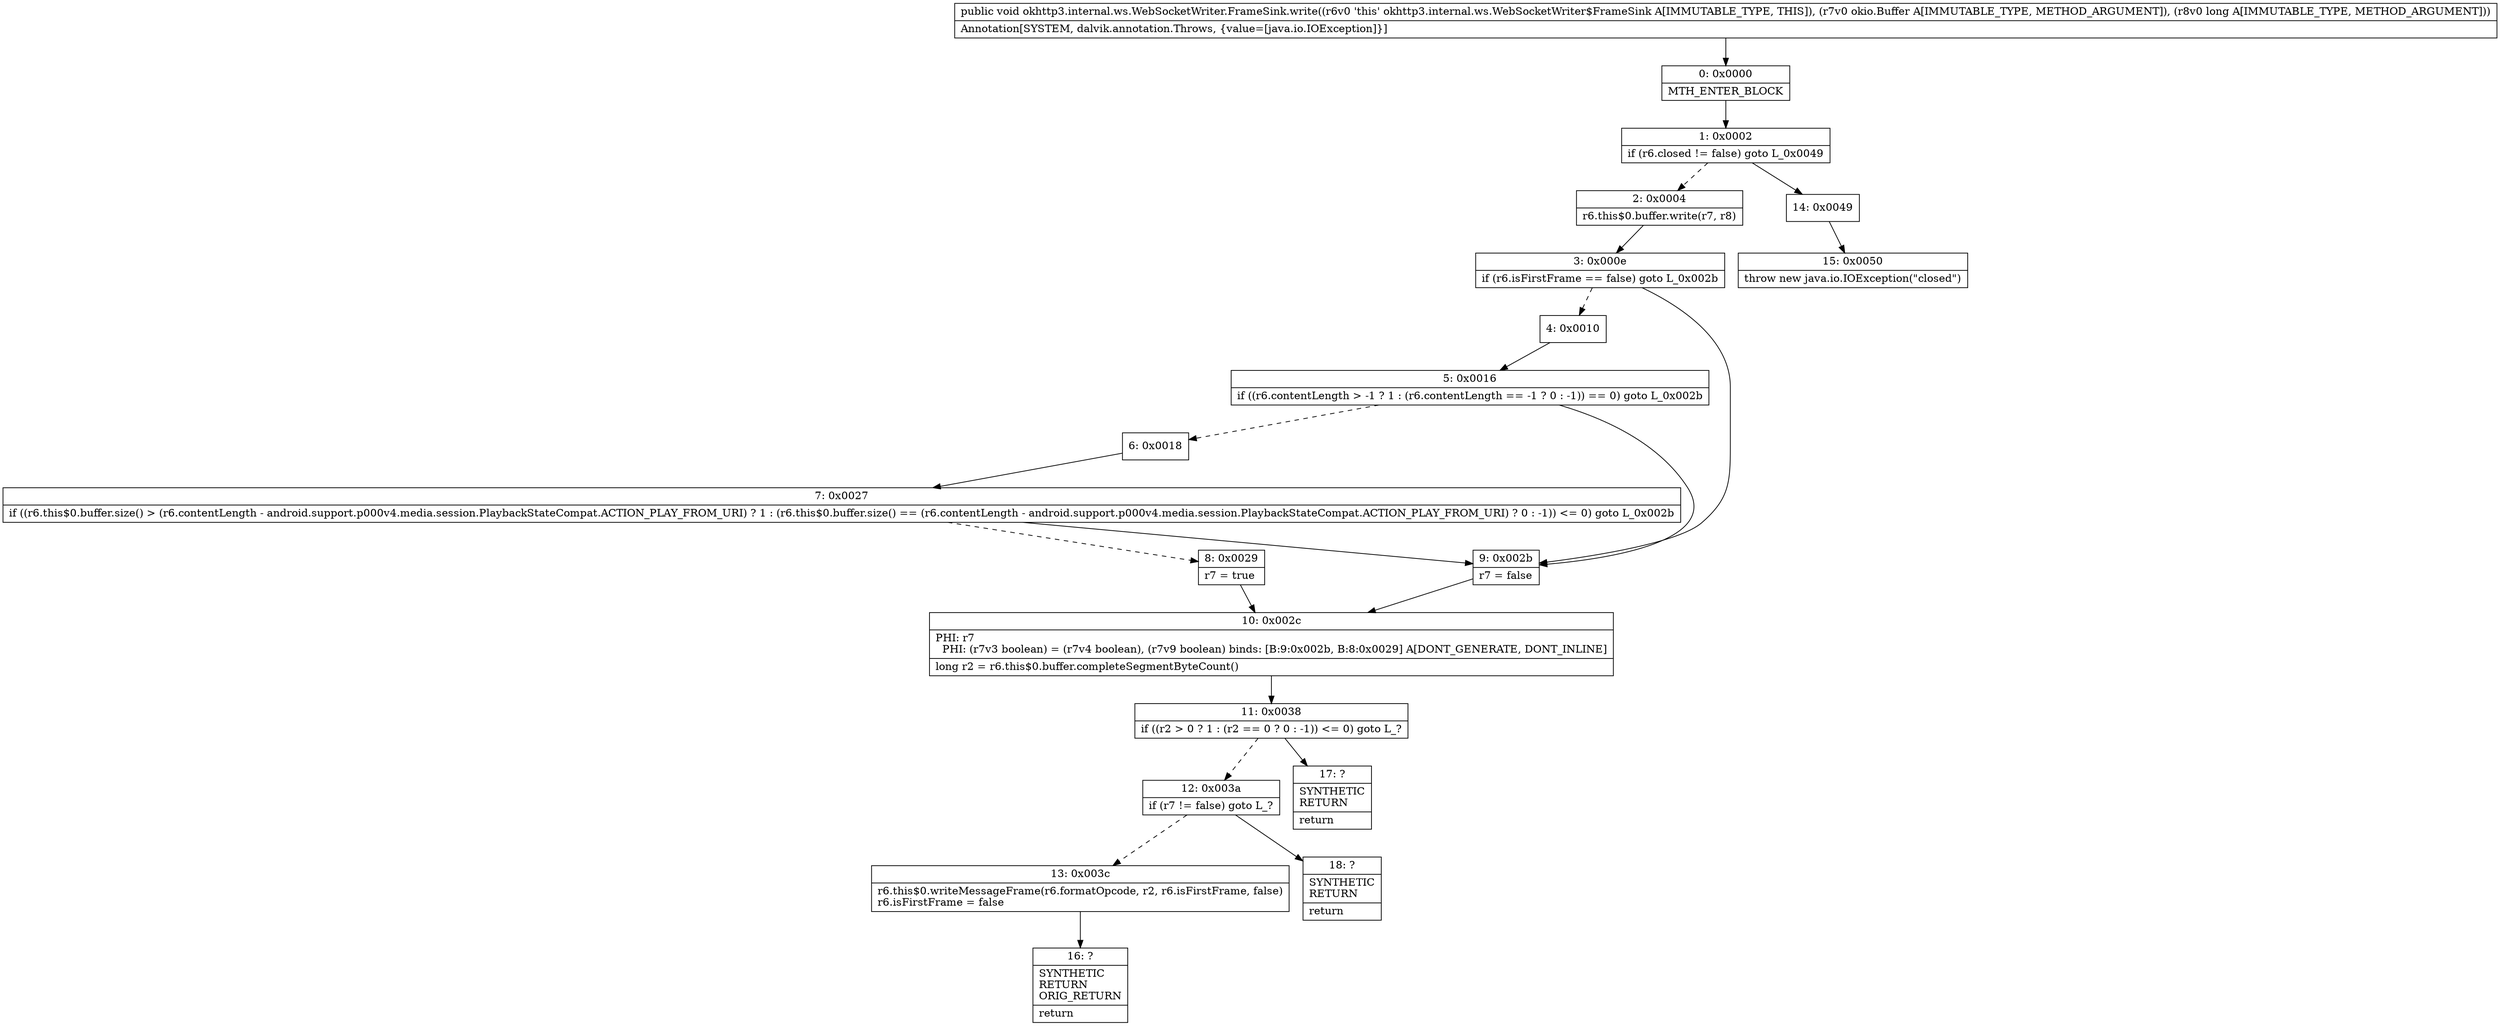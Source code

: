 digraph "CFG forokhttp3.internal.ws.WebSocketWriter.FrameSink.write(Lokio\/Buffer;J)V" {
Node_0 [shape=record,label="{0\:\ 0x0000|MTH_ENTER_BLOCK\l}"];
Node_1 [shape=record,label="{1\:\ 0x0002|if (r6.closed != false) goto L_0x0049\l}"];
Node_2 [shape=record,label="{2\:\ 0x0004|r6.this$0.buffer.write(r7, r8)\l}"];
Node_3 [shape=record,label="{3\:\ 0x000e|if (r6.isFirstFrame == false) goto L_0x002b\l}"];
Node_4 [shape=record,label="{4\:\ 0x0010}"];
Node_5 [shape=record,label="{5\:\ 0x0016|if ((r6.contentLength \> \-1 ? 1 : (r6.contentLength == \-1 ? 0 : \-1)) == 0) goto L_0x002b\l}"];
Node_6 [shape=record,label="{6\:\ 0x0018}"];
Node_7 [shape=record,label="{7\:\ 0x0027|if ((r6.this$0.buffer.size() \> (r6.contentLength \- android.support.p000v4.media.session.PlaybackStateCompat.ACTION_PLAY_FROM_URI) ? 1 : (r6.this$0.buffer.size() == (r6.contentLength \- android.support.p000v4.media.session.PlaybackStateCompat.ACTION_PLAY_FROM_URI) ? 0 : \-1)) \<= 0) goto L_0x002b\l}"];
Node_8 [shape=record,label="{8\:\ 0x0029|r7 = true\l}"];
Node_9 [shape=record,label="{9\:\ 0x002b|r7 = false\l}"];
Node_10 [shape=record,label="{10\:\ 0x002c|PHI: r7 \l  PHI: (r7v3 boolean) = (r7v4 boolean), (r7v9 boolean) binds: [B:9:0x002b, B:8:0x0029] A[DONT_GENERATE, DONT_INLINE]\l|long r2 = r6.this$0.buffer.completeSegmentByteCount()\l}"];
Node_11 [shape=record,label="{11\:\ 0x0038|if ((r2 \> 0 ? 1 : (r2 == 0 ? 0 : \-1)) \<= 0) goto L_?\l}"];
Node_12 [shape=record,label="{12\:\ 0x003a|if (r7 != false) goto L_?\l}"];
Node_13 [shape=record,label="{13\:\ 0x003c|r6.this$0.writeMessageFrame(r6.formatOpcode, r2, r6.isFirstFrame, false)\lr6.isFirstFrame = false\l}"];
Node_14 [shape=record,label="{14\:\ 0x0049}"];
Node_15 [shape=record,label="{15\:\ 0x0050|throw new java.io.IOException(\"closed\")\l}"];
Node_16 [shape=record,label="{16\:\ ?|SYNTHETIC\lRETURN\lORIG_RETURN\l|return\l}"];
Node_17 [shape=record,label="{17\:\ ?|SYNTHETIC\lRETURN\l|return\l}"];
Node_18 [shape=record,label="{18\:\ ?|SYNTHETIC\lRETURN\l|return\l}"];
MethodNode[shape=record,label="{public void okhttp3.internal.ws.WebSocketWriter.FrameSink.write((r6v0 'this' okhttp3.internal.ws.WebSocketWriter$FrameSink A[IMMUTABLE_TYPE, THIS]), (r7v0 okio.Buffer A[IMMUTABLE_TYPE, METHOD_ARGUMENT]), (r8v0 long A[IMMUTABLE_TYPE, METHOD_ARGUMENT]))  | Annotation[SYSTEM, dalvik.annotation.Throws, \{value=[java.io.IOException]\}]\l}"];
MethodNode -> Node_0;
Node_0 -> Node_1;
Node_1 -> Node_2[style=dashed];
Node_1 -> Node_14;
Node_2 -> Node_3;
Node_3 -> Node_4[style=dashed];
Node_3 -> Node_9;
Node_4 -> Node_5;
Node_5 -> Node_6[style=dashed];
Node_5 -> Node_9;
Node_6 -> Node_7;
Node_7 -> Node_8[style=dashed];
Node_7 -> Node_9;
Node_8 -> Node_10;
Node_9 -> Node_10;
Node_10 -> Node_11;
Node_11 -> Node_12[style=dashed];
Node_11 -> Node_17;
Node_12 -> Node_13[style=dashed];
Node_12 -> Node_18;
Node_13 -> Node_16;
Node_14 -> Node_15;
}

